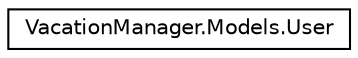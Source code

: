 digraph "Graphical Class Hierarchy"
{
 // LATEX_PDF_SIZE
  edge [fontname="Helvetica",fontsize="10",labelfontname="Helvetica",labelfontsize="10"];
  node [fontname="Helvetica",fontsize="10",shape=record];
  rankdir="LR";
  Node0 [label="VacationManager.Models.User",height=0.2,width=0.4,color="black", fillcolor="white", style="filled",URL="$class_vacation_manager_1_1_models_1_1_user.html",tooltip="Initializes and encapsulated the logic of the user model."];
}
